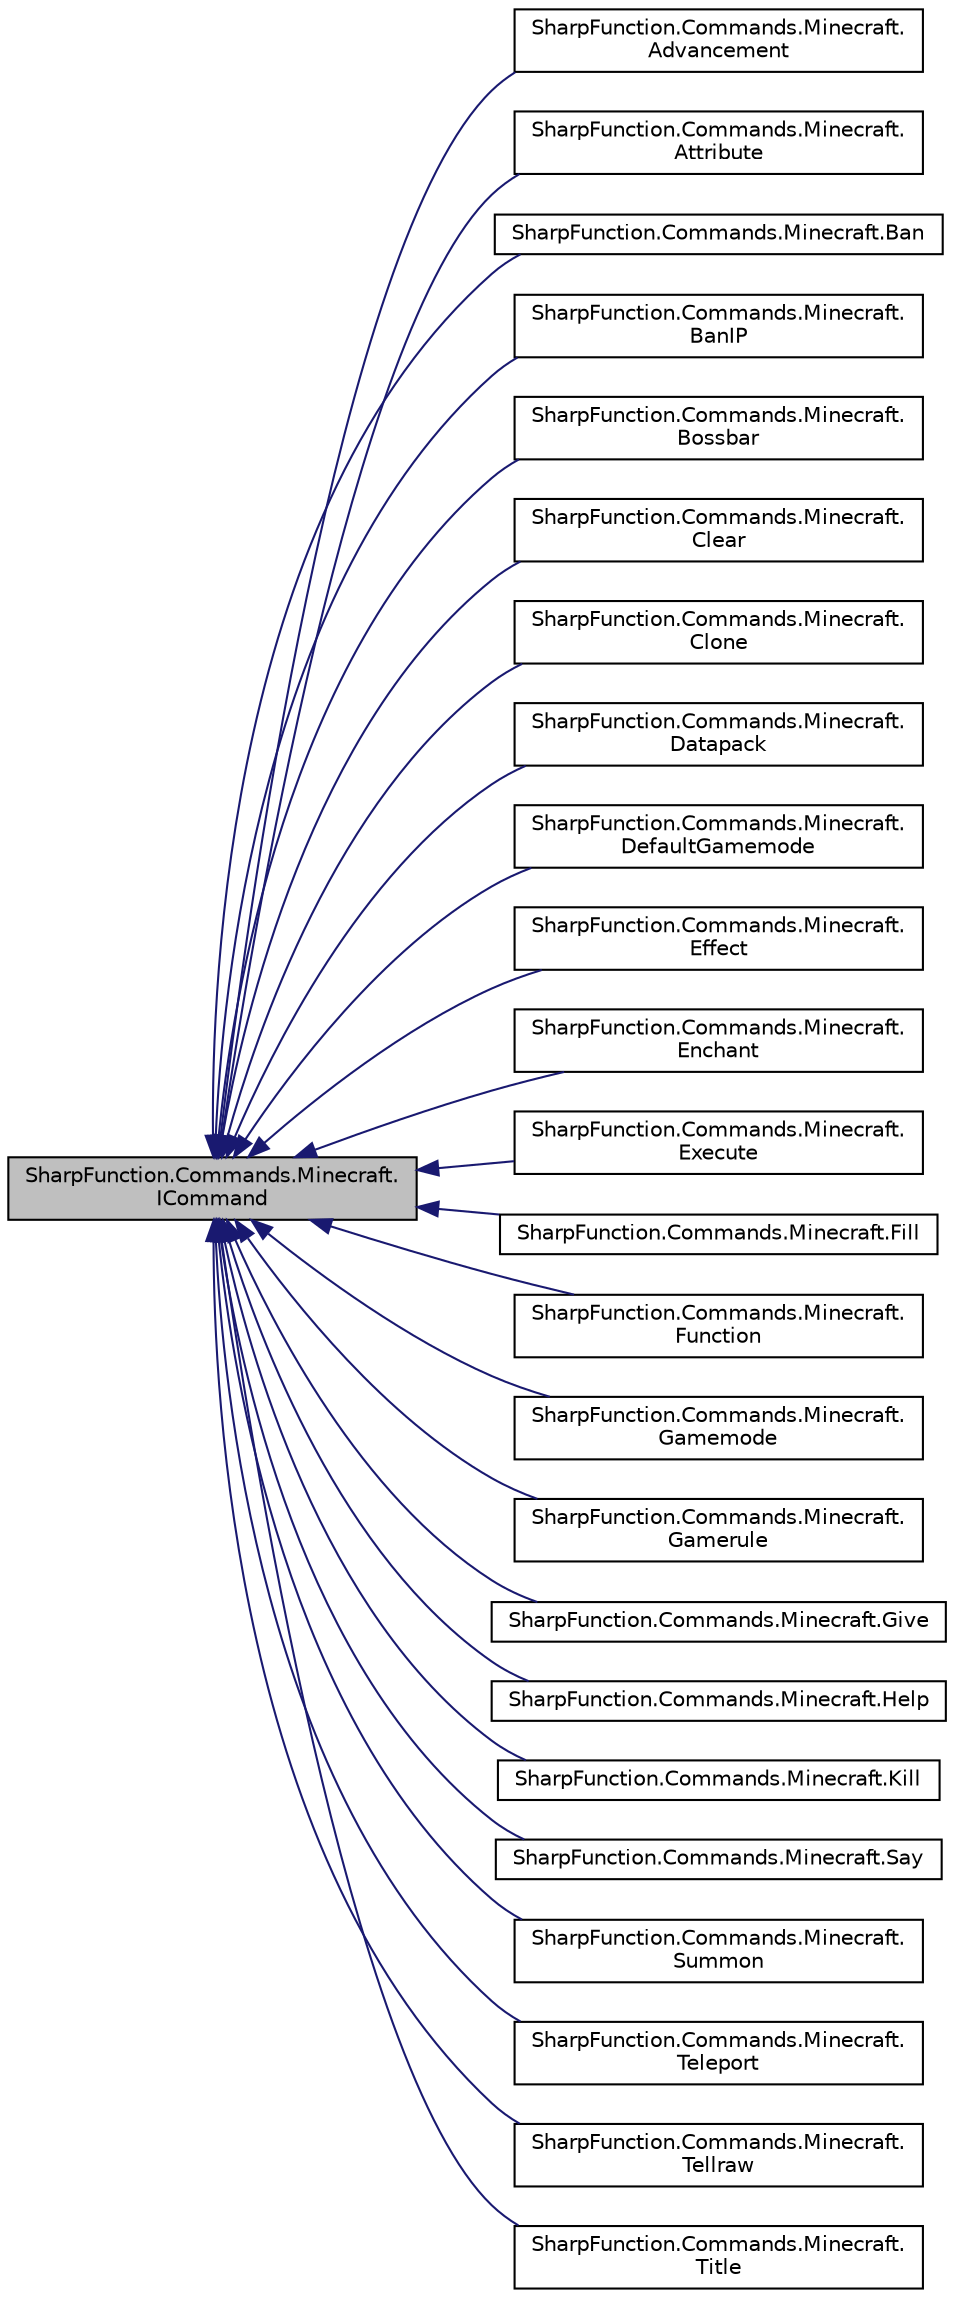 digraph "SharpFunction.Commands.Minecraft.ICommand"
{
 // LATEX_PDF_SIZE
  edge [fontname="Helvetica",fontsize="10",labelfontname="Helvetica",labelfontsize="10"];
  node [fontname="Helvetica",fontsize="10",shape=record];
  rankdir="LR";
  Node1 [label="SharpFunction.Commands.Minecraft.\lICommand",height=0.2,width=0.4,color="black", fillcolor="grey75", style="filled", fontcolor="black",tooltip="Represents main interface inherited by all command classes"];
  Node1 -> Node2 [dir="back",color="midnightblue",fontsize="10",style="solid",fontname="Helvetica"];
  Node2 [label="SharpFunction.Commands.Minecraft.\lAdvancement",height=0.2,width=0.4,color="black", fillcolor="white", style="filled",URL="$class_sharp_function_1_1_commands_1_1_minecraft_1_1_advancement.html",tooltip="Represents advancement command. Equal to Minecraft's"];
  Node1 -> Node3 [dir="back",color="midnightblue",fontsize="10",style="solid",fontname="Helvetica"];
  Node3 [label="SharpFunction.Commands.Minecraft.\lAttribute",height=0.2,width=0.4,color="black", fillcolor="white", style="filled",URL="$class_sharp_function_1_1_commands_1_1_minecraft_1_1_attribute.html",tooltip="Represents and attribute command. Equal to Minecraft's"];
  Node1 -> Node4 [dir="back",color="midnightblue",fontsize="10",style="solid",fontname="Helvetica"];
  Node4 [label="SharpFunction.Commands.Minecraft.Ban",height=0.2,width=0.4,color="black", fillcolor="white", style="filled",URL="$class_sharp_function_1_1_commands_1_1_minecraft_1_1_ban.html",tooltip="Represents ban command. Equal to Minecraft's"];
  Node1 -> Node5 [dir="back",color="midnightblue",fontsize="10",style="solid",fontname="Helvetica"];
  Node5 [label="SharpFunction.Commands.Minecraft.\lBanIP",height=0.2,width=0.4,color="black", fillcolor="white", style="filled",URL="$class_sharp_function_1_1_commands_1_1_minecraft_1_1_ban_i_p.html",tooltip="Represents ban-ip command. Equal to Minecraft's"];
  Node1 -> Node6 [dir="back",color="midnightblue",fontsize="10",style="solid",fontname="Helvetica"];
  Node6 [label="SharpFunction.Commands.Minecraft.\lBossbar",height=0.2,width=0.4,color="black", fillcolor="white", style="filled",URL="$class_sharp_function_1_1_commands_1_1_minecraft_1_1_bossbar.html",tooltip="Represents bossbar command. Equal to Minecraft's"];
  Node1 -> Node7 [dir="back",color="midnightblue",fontsize="10",style="solid",fontname="Helvetica"];
  Node7 [label="SharpFunction.Commands.Minecraft.\lClear",height=0.2,width=0.4,color="black", fillcolor="white", style="filled",URL="$class_sharp_function_1_1_commands_1_1_minecraft_1_1_clear.html",tooltip="Represents clear command. Equal to Minecraft's"];
  Node1 -> Node8 [dir="back",color="midnightblue",fontsize="10",style="solid",fontname="Helvetica"];
  Node8 [label="SharpFunction.Commands.Minecraft.\lClone",height=0.2,width=0.4,color="black", fillcolor="white", style="filled",URL="$class_sharp_function_1_1_commands_1_1_minecraft_1_1_clone.html",tooltip="Represents clone command. Equal to Minecraft's"];
  Node1 -> Node9 [dir="back",color="midnightblue",fontsize="10",style="solid",fontname="Helvetica"];
  Node9 [label="SharpFunction.Commands.Minecraft.\lDatapack",height=0.2,width=0.4,color="black", fillcolor="white", style="filled",URL="$class_sharp_function_1_1_commands_1_1_minecraft_1_1_datapack.html",tooltip="Represents minecraft datapack command. Equal to Minecraft's"];
  Node1 -> Node10 [dir="back",color="midnightblue",fontsize="10",style="solid",fontname="Helvetica"];
  Node10 [label="SharpFunction.Commands.Minecraft.\lDefaultGamemode",height=0.2,width=0.4,color="black", fillcolor="white", style="filled",URL="$class_sharp_function_1_1_commands_1_1_minecraft_1_1_default_gamemode.html",tooltip="Represents defaultgamemode command. Equal to Minecraft's"];
  Node1 -> Node11 [dir="back",color="midnightblue",fontsize="10",style="solid",fontname="Helvetica"];
  Node11 [label="SharpFunction.Commands.Minecraft.\lEffect",height=0.2,width=0.4,color="black", fillcolor="white", style="filled",URL="$class_sharp_function_1_1_commands_1_1_minecraft_1_1_effect.html",tooltip="Represents effect command. Equal to Minecraft's"];
  Node1 -> Node12 [dir="back",color="midnightblue",fontsize="10",style="solid",fontname="Helvetica"];
  Node12 [label="SharpFunction.Commands.Minecraft.\lEnchant",height=0.2,width=0.4,color="black", fillcolor="white", style="filled",URL="$class_sharp_function_1_1_commands_1_1_minecraft_1_1_enchant.html",tooltip="Represents /enchant command. Equal to Minecraft's"];
  Node1 -> Node13 [dir="back",color="midnightblue",fontsize="10",style="solid",fontname="Helvetica"];
  Node13 [label="SharpFunction.Commands.Minecraft.\lExecute",height=0.2,width=0.4,color="black", fillcolor="white", style="filled",URL="$class_sharp_function_1_1_commands_1_1_minecraft_1_1_execute.html",tooltip="Represents /execute command. Equal to Minecraft's"];
  Node1 -> Node14 [dir="back",color="midnightblue",fontsize="10",style="solid",fontname="Helvetica"];
  Node14 [label="SharpFunction.Commands.Minecraft.Fill",height=0.2,width=0.4,color="black", fillcolor="white", style="filled",URL="$class_sharp_function_1_1_commands_1_1_minecraft_1_1_fill.html",tooltip="Represents fill command. Equal to Minecraft's"];
  Node1 -> Node15 [dir="back",color="midnightblue",fontsize="10",style="solid",fontname="Helvetica"];
  Node15 [label="SharpFunction.Commands.Minecraft.\lFunction",height=0.2,width=0.4,color="black", fillcolor="white", style="filled",URL="$class_sharp_function_1_1_commands_1_1_minecraft_1_1_function.html",tooltip="Represents function command. Equal to Minecraft's"];
  Node1 -> Node16 [dir="back",color="midnightblue",fontsize="10",style="solid",fontname="Helvetica"];
  Node16 [label="SharpFunction.Commands.Minecraft.\lGamemode",height=0.2,width=0.4,color="black", fillcolor="white", style="filled",URL="$class_sharp_function_1_1_commands_1_1_minecraft_1_1_gamemode.html",tooltip="Represents gamemode command. Equal to Minecraft's"];
  Node1 -> Node17 [dir="back",color="midnightblue",fontsize="10",style="solid",fontname="Helvetica"];
  Node17 [label="SharpFunction.Commands.Minecraft.\lGamerule",height=0.2,width=0.4,color="black", fillcolor="white", style="filled",URL="$class_sharp_function_1_1_commands_1_1_minecraft_1_1_gamerule.html",tooltip="Represents Gamerule command. Equal to Minecraft's"];
  Node1 -> Node18 [dir="back",color="midnightblue",fontsize="10",style="solid",fontname="Helvetica"];
  Node18 [label="SharpFunction.Commands.Minecraft.Give",height=0.2,width=0.4,color="black", fillcolor="white", style="filled",URL="$class_sharp_function_1_1_commands_1_1_minecraft_1_1_give.html",tooltip="Represents Give command. Equal to Minecraft's"];
  Node1 -> Node19 [dir="back",color="midnightblue",fontsize="10",style="solid",fontname="Helvetica"];
  Node19 [label="SharpFunction.Commands.Minecraft.Help",height=0.2,width=0.4,color="black", fillcolor="white", style="filled",URL="$class_sharp_function_1_1_commands_1_1_minecraft_1_1_help.html",tooltip="Represents a /help Command. Equal to Minecraft's"];
  Node1 -> Node20 [dir="back",color="midnightblue",fontsize="10",style="solid",fontname="Helvetica"];
  Node20 [label="SharpFunction.Commands.Minecraft.Kill",height=0.2,width=0.4,color="black", fillcolor="white", style="filled",URL="$class_sharp_function_1_1_commands_1_1_minecraft_1_1_kill.html",tooltip="Represents kill command. Equal to Minecraft's"];
  Node1 -> Node21 [dir="back",color="midnightblue",fontsize="10",style="solid",fontname="Helvetica"];
  Node21 [label="SharpFunction.Commands.Minecraft.Say",height=0.2,width=0.4,color="black", fillcolor="white", style="filled",URL="$class_sharp_function_1_1_commands_1_1_minecraft_1_1_say.html",tooltip="Say command. Equal to Minecraft's"];
  Node1 -> Node22 [dir="back",color="midnightblue",fontsize="10",style="solid",fontname="Helvetica"];
  Node22 [label="SharpFunction.Commands.Minecraft.\lSummon",height=0.2,width=0.4,color="black", fillcolor="white", style="filled",URL="$class_sharp_function_1_1_commands_1_1_minecraft_1_1_summon.html",tooltip="Represents Summon command. Equal to Minecraft's"];
  Node1 -> Node23 [dir="back",color="midnightblue",fontsize="10",style="solid",fontname="Helvetica"];
  Node23 [label="SharpFunction.Commands.Minecraft.\lTeleport",height=0.2,width=0.4,color="black", fillcolor="white", style="filled",URL="$class_sharp_function_1_1_commands_1_1_minecraft_1_1_teleport.html",tooltip="Represents a Teleport command. Equal to Minecraft's"];
  Node1 -> Node24 [dir="back",color="midnightblue",fontsize="10",style="solid",fontname="Helvetica"];
  Node24 [label="SharpFunction.Commands.Minecraft.\lTellraw",height=0.2,width=0.4,color="black", fillcolor="white", style="filled",URL="$class_sharp_function_1_1_commands_1_1_minecraft_1_1_tellraw.html",tooltip="Represents tellraw command. Equal to Minecraft's"];
  Node1 -> Node25 [dir="back",color="midnightblue",fontsize="10",style="solid",fontname="Helvetica"];
  Node25 [label="SharpFunction.Commands.Minecraft.\lTitle",height=0.2,width=0.4,color="black", fillcolor="white", style="filled",URL="$class_sharp_function_1_1_commands_1_1_minecraft_1_1_title.html",tooltip="Represents Title command. Equal to Minecraft's"];
}
